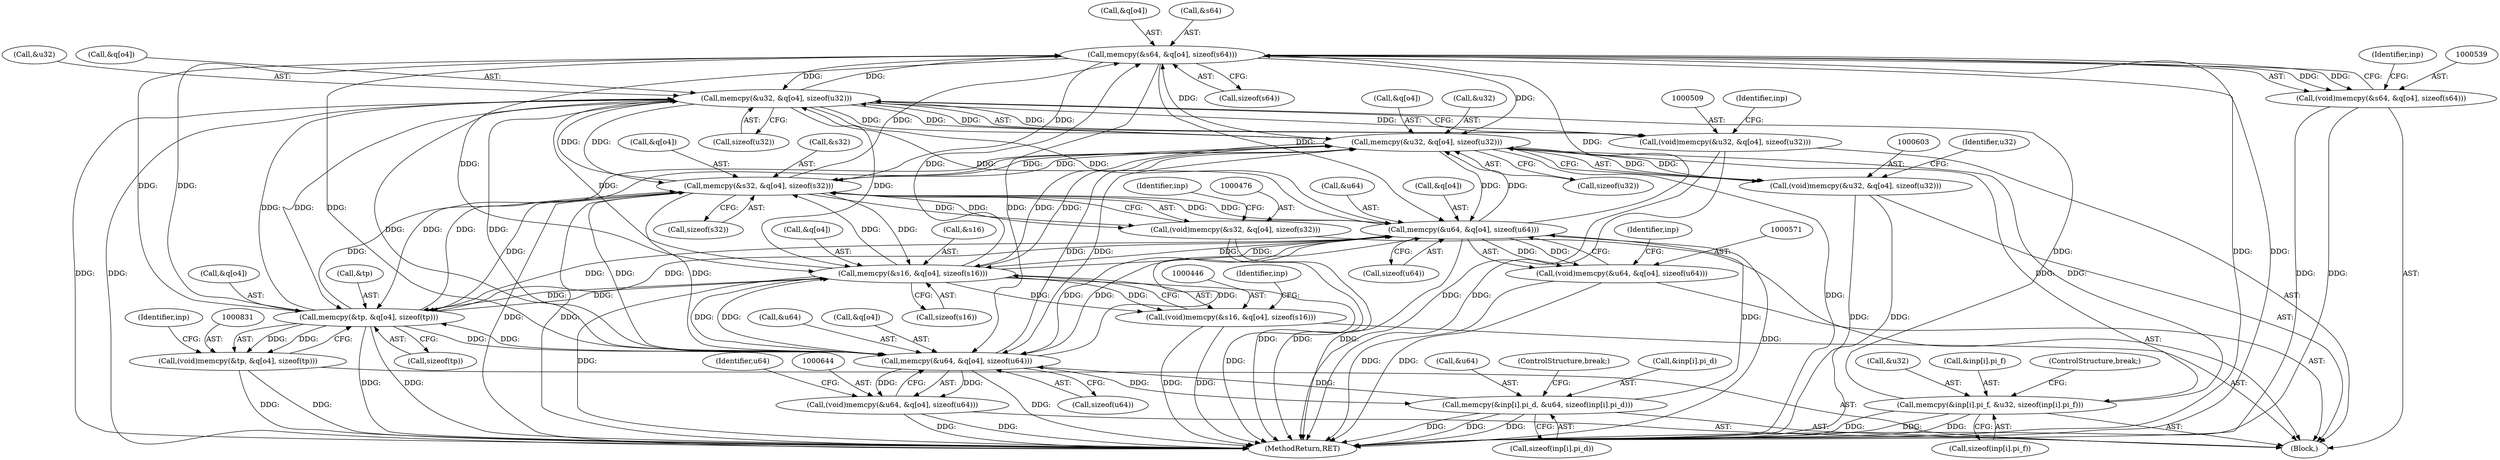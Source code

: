digraph "0_php-src_0641e56be1af003aa02c7c6b0184466540637233@API" {
"1000540" [label="(Call,memcpy(&s64, &q[o4], sizeof(s64)))"];
"1000510" [label="(Call,memcpy(&u32, &q[o4], sizeof(u32)))"];
"1000617" [label="(Call,memcpy(&inp[i].pi_f, &u32, sizeof(inp[i].pi_f)))"];
"1000604" [label="(Call,memcpy(&u32, &q[o4], sizeof(u32)))"];
"1000477" [label="(Call,memcpy(&s32, &q[o4], sizeof(s32)))"];
"1000540" [label="(Call,memcpy(&s64, &q[o4], sizeof(s64)))"];
"1000572" [label="(Call,memcpy(&u64, &q[o4], sizeof(u64)))"];
"1000660" [label="(Call,memcpy(&inp[i].pi_d, &u64, sizeof(inp[i].pi_d)))"];
"1000645" [label="(Call,memcpy(&u64, &q[o4], sizeof(u64)))"];
"1000832" [label="(Call,memcpy(&tp, &q[o4], sizeof(tp)))"];
"1000447" [label="(Call,memcpy(&s16, &q[o4], sizeof(s16)))"];
"1000445" [label="(Call,(void)memcpy(&s16, &q[o4], sizeof(s16)))"];
"1000475" [label="(Call,(void)memcpy(&s32, &q[o4], sizeof(s32)))"];
"1000508" [label="(Call,(void)memcpy(&u32, &q[o4], sizeof(u32)))"];
"1000538" [label="(Call,(void)memcpy(&s64, &q[o4], sizeof(s64)))"];
"1000570" [label="(Call,(void)memcpy(&u64, &q[o4], sizeof(u64)))"];
"1000602" [label="(Call,(void)memcpy(&u32, &q[o4], sizeof(u32)))"];
"1000643" [label="(Call,(void)memcpy(&u64, &q[o4], sizeof(u64)))"];
"1000830" [label="(Call,(void)memcpy(&tp, &q[o4], sizeof(tp)))"];
"1000573" [label="(Call,&u64)"];
"1000540" [label="(Call,memcpy(&s64, &q[o4], sizeof(s64)))"];
"1000652" [label="(Call,sizeof(u64))"];
"1000489" [label="(Identifier,inp)"];
"1000508" [label="(Call,(void)memcpy(&u32, &q[o4], sizeof(u32)))"];
"1000575" [label="(Call,&q[o4])"];
"1000660" [label="(Call,memcpy(&inp[i].pi_d, &u64, sizeof(inp[i].pi_d)))"];
"1000547" [label="(Call,sizeof(s64))"];
"1000832" [label="(Call,memcpy(&tp, &q[o4], sizeof(tp)))"];
"1000617" [label="(Call,memcpy(&inp[i].pi_f, &u32, sizeof(inp[i].pi_f)))"];
"1000604" [label="(Call,memcpy(&u32, &q[o4], sizeof(u32)))"];
"1000614" [label="(Identifier,u32)"];
"1000579" [label="(Call,sizeof(u64))"];
"1000839" [label="(Call,sizeof(tp))"];
"1000543" [label="(Call,&q[o4])"];
"1000570" [label="(Call,(void)memcpy(&u64, &q[o4], sizeof(u64)))"];
"1000510" [label="(Call,memcpy(&u32, &q[o4], sizeof(u32)))"];
"1000624" [label="(Call,&u32)"];
"1000830" [label="(Call,(void)memcpy(&tp, &q[o4], sizeof(tp)))"];
"1000833" [label="(Call,&tp)"];
"1000667" [label="(Call,&u64)"];
"1000445" [label="(Call,(void)memcpy(&s16, &q[o4], sizeof(s16)))"];
"1000572" [label="(Call,memcpy(&u64, &q[o4], sizeof(u64)))"];
"1000646" [label="(Call,&u64)"];
"1000643" [label="(Call,(void)memcpy(&u64, &q[o4], sizeof(u64)))"];
"1000611" [label="(Call,sizeof(u32))"];
"1000844" [label="(Identifier,inp)"];
"1000883" [label="(MethodReturn,RET)"];
"1000669" [label="(Call,sizeof(inp[i].pi_d))"];
"1000675" [label="(ControlStructure,break;)"];
"1000480" [label="(Call,&q[o4])"];
"1000522" [label="(Identifier,inp)"];
"1000655" [label="(Identifier,u64)"];
"1000835" [label="(Call,&q[o4])"];
"1000478" [label="(Call,&s32)"];
"1000511" [label="(Call,&u32)"];
"1000626" [label="(Call,sizeof(inp[i].pi_f))"];
"1000618" [label="(Call,&inp[i].pi_f)"];
"1000477" [label="(Call,memcpy(&s32, &q[o4], sizeof(s32)))"];
"1000645" [label="(Call,memcpy(&u64, &q[o4], sizeof(u64)))"];
"1000459" [label="(Identifier,inp)"];
"1000517" [label="(Call,sizeof(u32))"];
"1000454" [label="(Call,sizeof(s16))"];
"1000552" [label="(Identifier,inp)"];
"1000450" [label="(Call,&q[o4])"];
"1000447" [label="(Call,memcpy(&s16, &q[o4], sizeof(s16)))"];
"1000538" [label="(Call,(void)memcpy(&s64, &q[o4], sizeof(s64)))"];
"1000632" [label="(ControlStructure,break;)"];
"1000661" [label="(Call,&inp[i].pi_d)"];
"1000607" [label="(Call,&q[o4])"];
"1000605" [label="(Call,&u32)"];
"1000648" [label="(Call,&q[o4])"];
"1000475" [label="(Call,(void)memcpy(&s32, &q[o4], sizeof(s32)))"];
"1000584" [label="(Identifier,inp)"];
"1000431" [label="(Block,)"];
"1000484" [label="(Call,sizeof(s32))"];
"1000541" [label="(Call,&s64)"];
"1000513" [label="(Call,&q[o4])"];
"1000602" [label="(Call,(void)memcpy(&u32, &q[o4], sizeof(u32)))"];
"1000448" [label="(Call,&s16)"];
"1000540" -> "1000538"  [label="AST: "];
"1000540" -> "1000547"  [label="CFG: "];
"1000541" -> "1000540"  [label="AST: "];
"1000543" -> "1000540"  [label="AST: "];
"1000547" -> "1000540"  [label="AST: "];
"1000538" -> "1000540"  [label="CFG: "];
"1000540" -> "1000883"  [label="DDG: "];
"1000540" -> "1000883"  [label="DDG: "];
"1000540" -> "1000447"  [label="DDG: "];
"1000540" -> "1000477"  [label="DDG: "];
"1000540" -> "1000510"  [label="DDG: "];
"1000540" -> "1000538"  [label="DDG: "];
"1000540" -> "1000538"  [label="DDG: "];
"1000510" -> "1000540"  [label="DDG: "];
"1000477" -> "1000540"  [label="DDG: "];
"1000572" -> "1000540"  [label="DDG: "];
"1000604" -> "1000540"  [label="DDG: "];
"1000645" -> "1000540"  [label="DDG: "];
"1000832" -> "1000540"  [label="DDG: "];
"1000447" -> "1000540"  [label="DDG: "];
"1000540" -> "1000572"  [label="DDG: "];
"1000540" -> "1000604"  [label="DDG: "];
"1000540" -> "1000645"  [label="DDG: "];
"1000540" -> "1000832"  [label="DDG: "];
"1000510" -> "1000508"  [label="AST: "];
"1000510" -> "1000517"  [label="CFG: "];
"1000511" -> "1000510"  [label="AST: "];
"1000513" -> "1000510"  [label="AST: "];
"1000517" -> "1000510"  [label="AST: "];
"1000508" -> "1000510"  [label="CFG: "];
"1000510" -> "1000883"  [label="DDG: "];
"1000510" -> "1000883"  [label="DDG: "];
"1000510" -> "1000447"  [label="DDG: "];
"1000510" -> "1000477"  [label="DDG: "];
"1000510" -> "1000508"  [label="DDG: "];
"1000510" -> "1000508"  [label="DDG: "];
"1000617" -> "1000510"  [label="DDG: "];
"1000477" -> "1000510"  [label="DDG: "];
"1000572" -> "1000510"  [label="DDG: "];
"1000604" -> "1000510"  [label="DDG: "];
"1000645" -> "1000510"  [label="DDG: "];
"1000832" -> "1000510"  [label="DDG: "];
"1000447" -> "1000510"  [label="DDG: "];
"1000510" -> "1000572"  [label="DDG: "];
"1000510" -> "1000604"  [label="DDG: "];
"1000510" -> "1000604"  [label="DDG: "];
"1000510" -> "1000645"  [label="DDG: "];
"1000510" -> "1000832"  [label="DDG: "];
"1000617" -> "1000431"  [label="AST: "];
"1000617" -> "1000626"  [label="CFG: "];
"1000618" -> "1000617"  [label="AST: "];
"1000624" -> "1000617"  [label="AST: "];
"1000626" -> "1000617"  [label="AST: "];
"1000632" -> "1000617"  [label="CFG: "];
"1000617" -> "1000883"  [label="DDG: "];
"1000617" -> "1000883"  [label="DDG: "];
"1000617" -> "1000883"  [label="DDG: "];
"1000617" -> "1000604"  [label="DDG: "];
"1000604" -> "1000617"  [label="DDG: "];
"1000604" -> "1000602"  [label="AST: "];
"1000604" -> "1000611"  [label="CFG: "];
"1000605" -> "1000604"  [label="AST: "];
"1000607" -> "1000604"  [label="AST: "];
"1000611" -> "1000604"  [label="AST: "];
"1000602" -> "1000604"  [label="CFG: "];
"1000604" -> "1000883"  [label="DDG: "];
"1000604" -> "1000447"  [label="DDG: "];
"1000604" -> "1000477"  [label="DDG: "];
"1000604" -> "1000572"  [label="DDG: "];
"1000604" -> "1000602"  [label="DDG: "];
"1000604" -> "1000602"  [label="DDG: "];
"1000477" -> "1000604"  [label="DDG: "];
"1000572" -> "1000604"  [label="DDG: "];
"1000645" -> "1000604"  [label="DDG: "];
"1000832" -> "1000604"  [label="DDG: "];
"1000447" -> "1000604"  [label="DDG: "];
"1000604" -> "1000645"  [label="DDG: "];
"1000604" -> "1000832"  [label="DDG: "];
"1000477" -> "1000475"  [label="AST: "];
"1000477" -> "1000484"  [label="CFG: "];
"1000478" -> "1000477"  [label="AST: "];
"1000480" -> "1000477"  [label="AST: "];
"1000484" -> "1000477"  [label="AST: "];
"1000475" -> "1000477"  [label="CFG: "];
"1000477" -> "1000883"  [label="DDG: "];
"1000477" -> "1000883"  [label="DDG: "];
"1000477" -> "1000447"  [label="DDG: "];
"1000477" -> "1000475"  [label="DDG: "];
"1000477" -> "1000475"  [label="DDG: "];
"1000572" -> "1000477"  [label="DDG: "];
"1000645" -> "1000477"  [label="DDG: "];
"1000832" -> "1000477"  [label="DDG: "];
"1000447" -> "1000477"  [label="DDG: "];
"1000477" -> "1000572"  [label="DDG: "];
"1000477" -> "1000645"  [label="DDG: "];
"1000477" -> "1000832"  [label="DDG: "];
"1000572" -> "1000570"  [label="AST: "];
"1000572" -> "1000579"  [label="CFG: "];
"1000573" -> "1000572"  [label="AST: "];
"1000575" -> "1000572"  [label="AST: "];
"1000579" -> "1000572"  [label="AST: "];
"1000570" -> "1000572"  [label="CFG: "];
"1000572" -> "1000883"  [label="DDG: "];
"1000572" -> "1000883"  [label="DDG: "];
"1000572" -> "1000447"  [label="DDG: "];
"1000572" -> "1000570"  [label="DDG: "];
"1000572" -> "1000570"  [label="DDG: "];
"1000660" -> "1000572"  [label="DDG: "];
"1000645" -> "1000572"  [label="DDG: "];
"1000832" -> "1000572"  [label="DDG: "];
"1000447" -> "1000572"  [label="DDG: "];
"1000572" -> "1000645"  [label="DDG: "];
"1000572" -> "1000645"  [label="DDG: "];
"1000572" -> "1000832"  [label="DDG: "];
"1000660" -> "1000431"  [label="AST: "];
"1000660" -> "1000669"  [label="CFG: "];
"1000661" -> "1000660"  [label="AST: "];
"1000667" -> "1000660"  [label="AST: "];
"1000669" -> "1000660"  [label="AST: "];
"1000675" -> "1000660"  [label="CFG: "];
"1000660" -> "1000883"  [label="DDG: "];
"1000660" -> "1000883"  [label="DDG: "];
"1000660" -> "1000883"  [label="DDG: "];
"1000660" -> "1000645"  [label="DDG: "];
"1000645" -> "1000660"  [label="DDG: "];
"1000645" -> "1000643"  [label="AST: "];
"1000645" -> "1000652"  [label="CFG: "];
"1000646" -> "1000645"  [label="AST: "];
"1000648" -> "1000645"  [label="AST: "];
"1000652" -> "1000645"  [label="AST: "];
"1000643" -> "1000645"  [label="CFG: "];
"1000645" -> "1000883"  [label="DDG: "];
"1000645" -> "1000447"  [label="DDG: "];
"1000645" -> "1000643"  [label="DDG: "];
"1000645" -> "1000643"  [label="DDG: "];
"1000832" -> "1000645"  [label="DDG: "];
"1000447" -> "1000645"  [label="DDG: "];
"1000645" -> "1000832"  [label="DDG: "];
"1000832" -> "1000830"  [label="AST: "];
"1000832" -> "1000839"  [label="CFG: "];
"1000833" -> "1000832"  [label="AST: "];
"1000835" -> "1000832"  [label="AST: "];
"1000839" -> "1000832"  [label="AST: "];
"1000830" -> "1000832"  [label="CFG: "];
"1000832" -> "1000883"  [label="DDG: "];
"1000832" -> "1000883"  [label="DDG: "];
"1000832" -> "1000447"  [label="DDG: "];
"1000832" -> "1000830"  [label="DDG: "];
"1000832" -> "1000830"  [label="DDG: "];
"1000447" -> "1000832"  [label="DDG: "];
"1000447" -> "1000445"  [label="AST: "];
"1000447" -> "1000454"  [label="CFG: "];
"1000448" -> "1000447"  [label="AST: "];
"1000450" -> "1000447"  [label="AST: "];
"1000454" -> "1000447"  [label="AST: "];
"1000445" -> "1000447"  [label="CFG: "];
"1000447" -> "1000883"  [label="DDG: "];
"1000447" -> "1000883"  [label="DDG: "];
"1000447" -> "1000445"  [label="DDG: "];
"1000447" -> "1000445"  [label="DDG: "];
"1000445" -> "1000431"  [label="AST: "];
"1000446" -> "1000445"  [label="AST: "];
"1000459" -> "1000445"  [label="CFG: "];
"1000445" -> "1000883"  [label="DDG: "];
"1000445" -> "1000883"  [label="DDG: "];
"1000475" -> "1000431"  [label="AST: "];
"1000476" -> "1000475"  [label="AST: "];
"1000489" -> "1000475"  [label="CFG: "];
"1000475" -> "1000883"  [label="DDG: "];
"1000475" -> "1000883"  [label="DDG: "];
"1000508" -> "1000431"  [label="AST: "];
"1000509" -> "1000508"  [label="AST: "];
"1000522" -> "1000508"  [label="CFG: "];
"1000508" -> "1000883"  [label="DDG: "];
"1000508" -> "1000883"  [label="DDG: "];
"1000538" -> "1000431"  [label="AST: "];
"1000539" -> "1000538"  [label="AST: "];
"1000552" -> "1000538"  [label="CFG: "];
"1000538" -> "1000883"  [label="DDG: "];
"1000538" -> "1000883"  [label="DDG: "];
"1000570" -> "1000431"  [label="AST: "];
"1000571" -> "1000570"  [label="AST: "];
"1000584" -> "1000570"  [label="CFG: "];
"1000570" -> "1000883"  [label="DDG: "];
"1000570" -> "1000883"  [label="DDG: "];
"1000602" -> "1000431"  [label="AST: "];
"1000603" -> "1000602"  [label="AST: "];
"1000614" -> "1000602"  [label="CFG: "];
"1000602" -> "1000883"  [label="DDG: "];
"1000602" -> "1000883"  [label="DDG: "];
"1000643" -> "1000431"  [label="AST: "];
"1000644" -> "1000643"  [label="AST: "];
"1000655" -> "1000643"  [label="CFG: "];
"1000643" -> "1000883"  [label="DDG: "];
"1000643" -> "1000883"  [label="DDG: "];
"1000830" -> "1000431"  [label="AST: "];
"1000831" -> "1000830"  [label="AST: "];
"1000844" -> "1000830"  [label="CFG: "];
"1000830" -> "1000883"  [label="DDG: "];
"1000830" -> "1000883"  [label="DDG: "];
}
